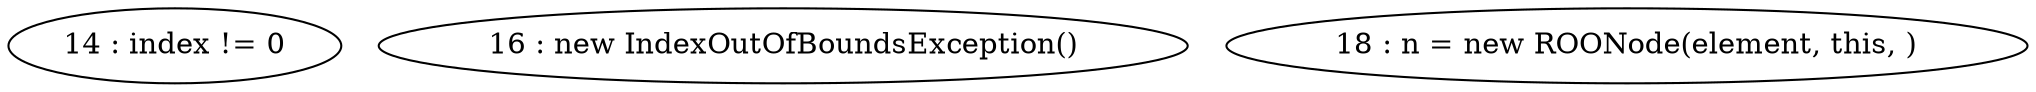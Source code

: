 digraph G {
"14 : index != 0"
"16 : new IndexOutOfBoundsException()"
"18 : n = new ROONode(element, this, )"
}